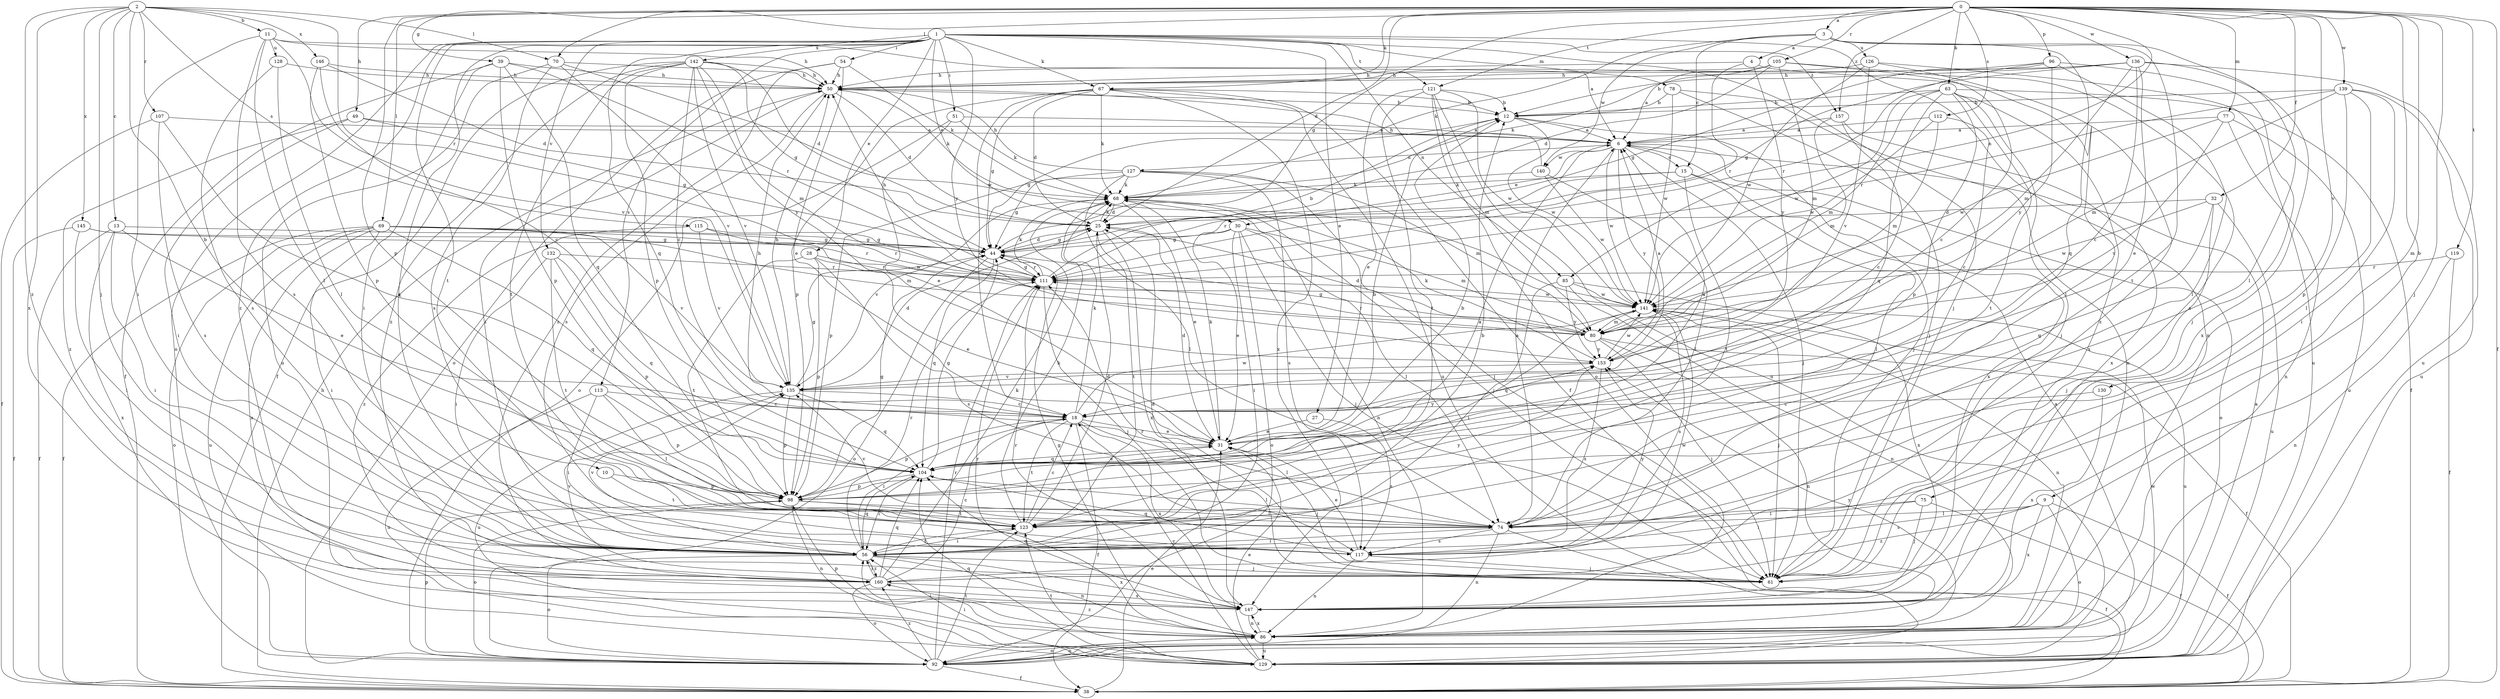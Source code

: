 strict digraph  {
0;
1;
2;
3;
4;
6;
9;
10;
11;
12;
13;
15;
18;
25;
27;
28;
30;
31;
32;
38;
39;
44;
49;
50;
51;
54;
56;
61;
63;
67;
68;
69;
70;
74;
75;
77;
78;
80;
85;
86;
92;
96;
98;
104;
105;
107;
111;
112;
113;
115;
117;
119;
121;
123;
126;
127;
128;
129;
130;
132;
135;
136;
139;
140;
141;
142;
145;
146;
147;
153;
157;
160;
0 -> 3  [label=a];
0 -> 9  [label=b];
0 -> 25  [label=d];
0 -> 32  [label=f];
0 -> 38  [label=f];
0 -> 39  [label=g];
0 -> 44  [label=g];
0 -> 49  [label=h];
0 -> 61  [label=j];
0 -> 63  [label=k];
0 -> 67  [label=k];
0 -> 69  [label=l];
0 -> 70  [label=l];
0 -> 75  [label=m];
0 -> 77  [label=m];
0 -> 85  [label=n];
0 -> 96  [label=p];
0 -> 98  [label=p];
0 -> 105  [label=r];
0 -> 112  [label=s];
0 -> 119  [label=t];
0 -> 121  [label=t];
0 -> 130  [label=v];
0 -> 136  [label=w];
0 -> 139  [label=w];
0 -> 157  [label=z];
1 -> 27  [label=e];
1 -> 28  [label=e];
1 -> 30  [label=e];
1 -> 51  [label=i];
1 -> 54  [label=i];
1 -> 56  [label=i];
1 -> 61  [label=j];
1 -> 67  [label=k];
1 -> 78  [label=m];
1 -> 85  [label=n];
1 -> 86  [label=n];
1 -> 92  [label=o];
1 -> 104  [label=q];
1 -> 113  [label=s];
1 -> 121  [label=t];
1 -> 123  [label=t];
1 -> 132  [label=v];
1 -> 142  [label=x];
1 -> 153  [label=y];
1 -> 157  [label=z];
1 -> 160  [label=z];
2 -> 10  [label=b];
2 -> 11  [label=b];
2 -> 13  [label=c];
2 -> 61  [label=j];
2 -> 70  [label=l];
2 -> 107  [label=r];
2 -> 111  [label=r];
2 -> 115  [label=s];
2 -> 145  [label=x];
2 -> 146  [label=x];
2 -> 147  [label=x];
2 -> 160  [label=z];
3 -> 4  [label=a];
3 -> 15  [label=c];
3 -> 68  [label=k];
3 -> 74  [label=l];
3 -> 104  [label=q];
3 -> 123  [label=t];
3 -> 126  [label=u];
3 -> 140  [label=w];
4 -> 50  [label=h];
4 -> 74  [label=l];
4 -> 111  [label=r];
4 -> 153  [label=y];
6 -> 15  [label=c];
6 -> 30  [label=e];
6 -> 61  [label=j];
6 -> 127  [label=u];
6 -> 140  [label=w];
6 -> 141  [label=w];
6 -> 147  [label=x];
6 -> 153  [label=y];
9 -> 38  [label=f];
9 -> 74  [label=l];
9 -> 92  [label=o];
9 -> 117  [label=s];
9 -> 147  [label=x];
9 -> 160  [label=z];
10 -> 98  [label=p];
10 -> 123  [label=t];
11 -> 6  [label=a];
11 -> 50  [label=h];
11 -> 56  [label=i];
11 -> 74  [label=l];
11 -> 117  [label=s];
11 -> 128  [label=u];
11 -> 135  [label=v];
12 -> 6  [label=a];
12 -> 44  [label=g];
12 -> 61  [label=j];
12 -> 141  [label=w];
13 -> 31  [label=e];
13 -> 38  [label=f];
13 -> 44  [label=g];
13 -> 56  [label=i];
13 -> 147  [label=x];
15 -> 68  [label=k];
15 -> 74  [label=l];
15 -> 92  [label=o];
15 -> 111  [label=r];
15 -> 123  [label=t];
18 -> 31  [label=e];
18 -> 38  [label=f];
18 -> 50  [label=h];
18 -> 56  [label=i];
18 -> 68  [label=k];
18 -> 74  [label=l];
18 -> 98  [label=p];
18 -> 123  [label=t];
18 -> 141  [label=w];
18 -> 147  [label=x];
25 -> 44  [label=g];
25 -> 68  [label=k];
25 -> 123  [label=t];
25 -> 147  [label=x];
27 -> 31  [label=e];
27 -> 117  [label=s];
28 -> 31  [label=e];
28 -> 98  [label=p];
28 -> 111  [label=r];
28 -> 117  [label=s];
28 -> 123  [label=t];
30 -> 31  [label=e];
30 -> 44  [label=g];
30 -> 56  [label=i];
30 -> 61  [label=j];
30 -> 74  [label=l];
30 -> 80  [label=m];
30 -> 92  [label=o];
31 -> 6  [label=a];
31 -> 25  [label=d];
31 -> 61  [label=j];
31 -> 68  [label=k];
31 -> 104  [label=q];
31 -> 153  [label=y];
32 -> 25  [label=d];
32 -> 61  [label=j];
32 -> 104  [label=q];
32 -> 129  [label=u];
32 -> 141  [label=w];
38 -> 31  [label=e];
38 -> 50  [label=h];
39 -> 38  [label=f];
39 -> 50  [label=h];
39 -> 56  [label=i];
39 -> 98  [label=p];
39 -> 104  [label=q];
39 -> 111  [label=r];
44 -> 25  [label=d];
44 -> 92  [label=o];
44 -> 104  [label=q];
44 -> 111  [label=r];
49 -> 6  [label=a];
49 -> 44  [label=g];
49 -> 56  [label=i];
49 -> 160  [label=z];
50 -> 12  [label=b];
50 -> 25  [label=d];
50 -> 56  [label=i];
50 -> 68  [label=k];
50 -> 117  [label=s];
51 -> 6  [label=a];
51 -> 31  [label=e];
51 -> 68  [label=k];
51 -> 92  [label=o];
54 -> 31  [label=e];
54 -> 50  [label=h];
54 -> 68  [label=k];
54 -> 92  [label=o];
54 -> 160  [label=z];
56 -> 12  [label=b];
56 -> 61  [label=j];
56 -> 86  [label=n];
56 -> 92  [label=o];
56 -> 104  [label=q];
56 -> 111  [label=r];
56 -> 123  [label=t];
56 -> 135  [label=v];
56 -> 147  [label=x];
56 -> 160  [label=z];
61 -> 25  [label=d];
61 -> 111  [label=r];
63 -> 12  [label=b];
63 -> 38  [label=f];
63 -> 61  [label=j];
63 -> 80  [label=m];
63 -> 98  [label=p];
63 -> 104  [label=q];
63 -> 123  [label=t];
63 -> 141  [label=w];
63 -> 147  [label=x];
67 -> 12  [label=b];
67 -> 18  [label=c];
67 -> 25  [label=d];
67 -> 38  [label=f];
67 -> 44  [label=g];
67 -> 68  [label=k];
67 -> 98  [label=p];
67 -> 129  [label=u];
67 -> 147  [label=x];
68 -> 25  [label=d];
68 -> 31  [label=e];
68 -> 61  [label=j];
68 -> 86  [label=n];
68 -> 135  [label=v];
69 -> 38  [label=f];
69 -> 44  [label=g];
69 -> 56  [label=i];
69 -> 80  [label=m];
69 -> 92  [label=o];
69 -> 104  [label=q];
69 -> 129  [label=u];
69 -> 135  [label=v];
69 -> 141  [label=w];
69 -> 147  [label=x];
70 -> 25  [label=d];
70 -> 50  [label=h];
70 -> 117  [label=s];
70 -> 129  [label=u];
70 -> 135  [label=v];
74 -> 6  [label=a];
74 -> 38  [label=f];
74 -> 56  [label=i];
74 -> 86  [label=n];
74 -> 117  [label=s];
74 -> 135  [label=v];
75 -> 38  [label=f];
75 -> 56  [label=i];
75 -> 61  [label=j];
75 -> 74  [label=l];
77 -> 6  [label=a];
77 -> 86  [label=n];
77 -> 129  [label=u];
77 -> 135  [label=v];
77 -> 141  [label=w];
78 -> 12  [label=b];
78 -> 61  [label=j];
78 -> 86  [label=n];
78 -> 141  [label=w];
80 -> 25  [label=d];
80 -> 38  [label=f];
80 -> 44  [label=g];
80 -> 61  [label=j];
80 -> 86  [label=n];
80 -> 111  [label=r];
80 -> 153  [label=y];
85 -> 56  [label=i];
85 -> 86  [label=n];
85 -> 141  [label=w];
85 -> 147  [label=x];
85 -> 153  [label=y];
86 -> 44  [label=g];
86 -> 56  [label=i];
86 -> 92  [label=o];
86 -> 98  [label=p];
86 -> 111  [label=r];
86 -> 129  [label=u];
86 -> 147  [label=x];
86 -> 153  [label=y];
86 -> 160  [label=z];
92 -> 6  [label=a];
92 -> 38  [label=f];
92 -> 86  [label=n];
92 -> 98  [label=p];
92 -> 111  [label=r];
92 -> 123  [label=t];
92 -> 141  [label=w];
92 -> 160  [label=z];
96 -> 44  [label=g];
96 -> 50  [label=h];
96 -> 61  [label=j];
96 -> 74  [label=l];
96 -> 111  [label=r];
96 -> 153  [label=y];
98 -> 6  [label=a];
98 -> 12  [label=b];
98 -> 44  [label=g];
98 -> 74  [label=l];
98 -> 86  [label=n];
98 -> 92  [label=o];
98 -> 123  [label=t];
104 -> 12  [label=b];
104 -> 31  [label=e];
104 -> 44  [label=g];
104 -> 56  [label=i];
104 -> 74  [label=l];
104 -> 98  [label=p];
105 -> 6  [label=a];
105 -> 18  [label=c];
105 -> 25  [label=d];
105 -> 50  [label=h];
105 -> 68  [label=k];
105 -> 80  [label=m];
105 -> 117  [label=s];
107 -> 6  [label=a];
107 -> 38  [label=f];
107 -> 104  [label=q];
107 -> 117  [label=s];
111 -> 12  [label=b];
111 -> 44  [label=g];
111 -> 50  [label=h];
111 -> 61  [label=j];
111 -> 68  [label=k];
111 -> 141  [label=w];
112 -> 6  [label=a];
112 -> 18  [label=c];
112 -> 80  [label=m];
112 -> 141  [label=w];
113 -> 18  [label=c];
113 -> 56  [label=i];
113 -> 74  [label=l];
113 -> 98  [label=p];
113 -> 129  [label=u];
115 -> 44  [label=g];
115 -> 111  [label=r];
115 -> 135  [label=v];
115 -> 160  [label=z];
117 -> 31  [label=e];
117 -> 61  [label=j];
117 -> 86  [label=n];
117 -> 104  [label=q];
117 -> 153  [label=y];
119 -> 38  [label=f];
119 -> 86  [label=n];
119 -> 111  [label=r];
121 -> 12  [label=b];
121 -> 31  [label=e];
121 -> 80  [label=m];
121 -> 92  [label=o];
121 -> 123  [label=t];
121 -> 129  [label=u];
121 -> 141  [label=w];
123 -> 18  [label=c];
123 -> 25  [label=d];
123 -> 56  [label=i];
123 -> 68  [label=k];
123 -> 153  [label=y];
126 -> 50  [label=h];
126 -> 129  [label=u];
126 -> 135  [label=v];
126 -> 141  [label=w];
126 -> 160  [label=z];
127 -> 44  [label=g];
127 -> 50  [label=h];
127 -> 61  [label=j];
127 -> 68  [label=k];
127 -> 74  [label=l];
127 -> 80  [label=m];
127 -> 98  [label=p];
127 -> 117  [label=s];
128 -> 50  [label=h];
128 -> 74  [label=l];
128 -> 117  [label=s];
129 -> 6  [label=a];
129 -> 18  [label=c];
129 -> 31  [label=e];
129 -> 56  [label=i];
129 -> 104  [label=q];
129 -> 123  [label=t];
130 -> 18  [label=c];
130 -> 147  [label=x];
132 -> 56  [label=i];
132 -> 98  [label=p];
132 -> 104  [label=q];
132 -> 111  [label=r];
132 -> 123  [label=t];
135 -> 18  [label=c];
135 -> 25  [label=d];
135 -> 44  [label=g];
135 -> 50  [label=h];
135 -> 98  [label=p];
135 -> 104  [label=q];
135 -> 129  [label=u];
136 -> 12  [label=b];
136 -> 18  [label=c];
136 -> 31  [label=e];
136 -> 44  [label=g];
136 -> 50  [label=h];
136 -> 80  [label=m];
136 -> 129  [label=u];
136 -> 147  [label=x];
139 -> 12  [label=b];
139 -> 56  [label=i];
139 -> 74  [label=l];
139 -> 80  [label=m];
139 -> 98  [label=p];
139 -> 111  [label=r];
139 -> 129  [label=u];
140 -> 50  [label=h];
140 -> 68  [label=k];
140 -> 74  [label=l];
140 -> 141  [label=w];
141 -> 61  [label=j];
141 -> 80  [label=m];
141 -> 86  [label=n];
141 -> 104  [label=q];
141 -> 117  [label=s];
141 -> 129  [label=u];
142 -> 18  [label=c];
142 -> 38  [label=f];
142 -> 44  [label=g];
142 -> 50  [label=h];
142 -> 80  [label=m];
142 -> 98  [label=p];
142 -> 123  [label=t];
142 -> 135  [label=v];
142 -> 141  [label=w];
142 -> 153  [label=y];
142 -> 160  [label=z];
145 -> 38  [label=f];
145 -> 44  [label=g];
145 -> 56  [label=i];
145 -> 111  [label=r];
146 -> 18  [label=c];
146 -> 25  [label=d];
146 -> 50  [label=h];
146 -> 98  [label=p];
147 -> 86  [label=n];
147 -> 104  [label=q];
147 -> 111  [label=r];
153 -> 6  [label=a];
153 -> 68  [label=k];
153 -> 117  [label=s];
153 -> 135  [label=v];
153 -> 141  [label=w];
157 -> 6  [label=a];
157 -> 18  [label=c];
157 -> 80  [label=m];
157 -> 147  [label=x];
160 -> 18  [label=c];
160 -> 56  [label=i];
160 -> 68  [label=k];
160 -> 92  [label=o];
160 -> 104  [label=q];
160 -> 135  [label=v];
160 -> 141  [label=w];
160 -> 147  [label=x];
}
